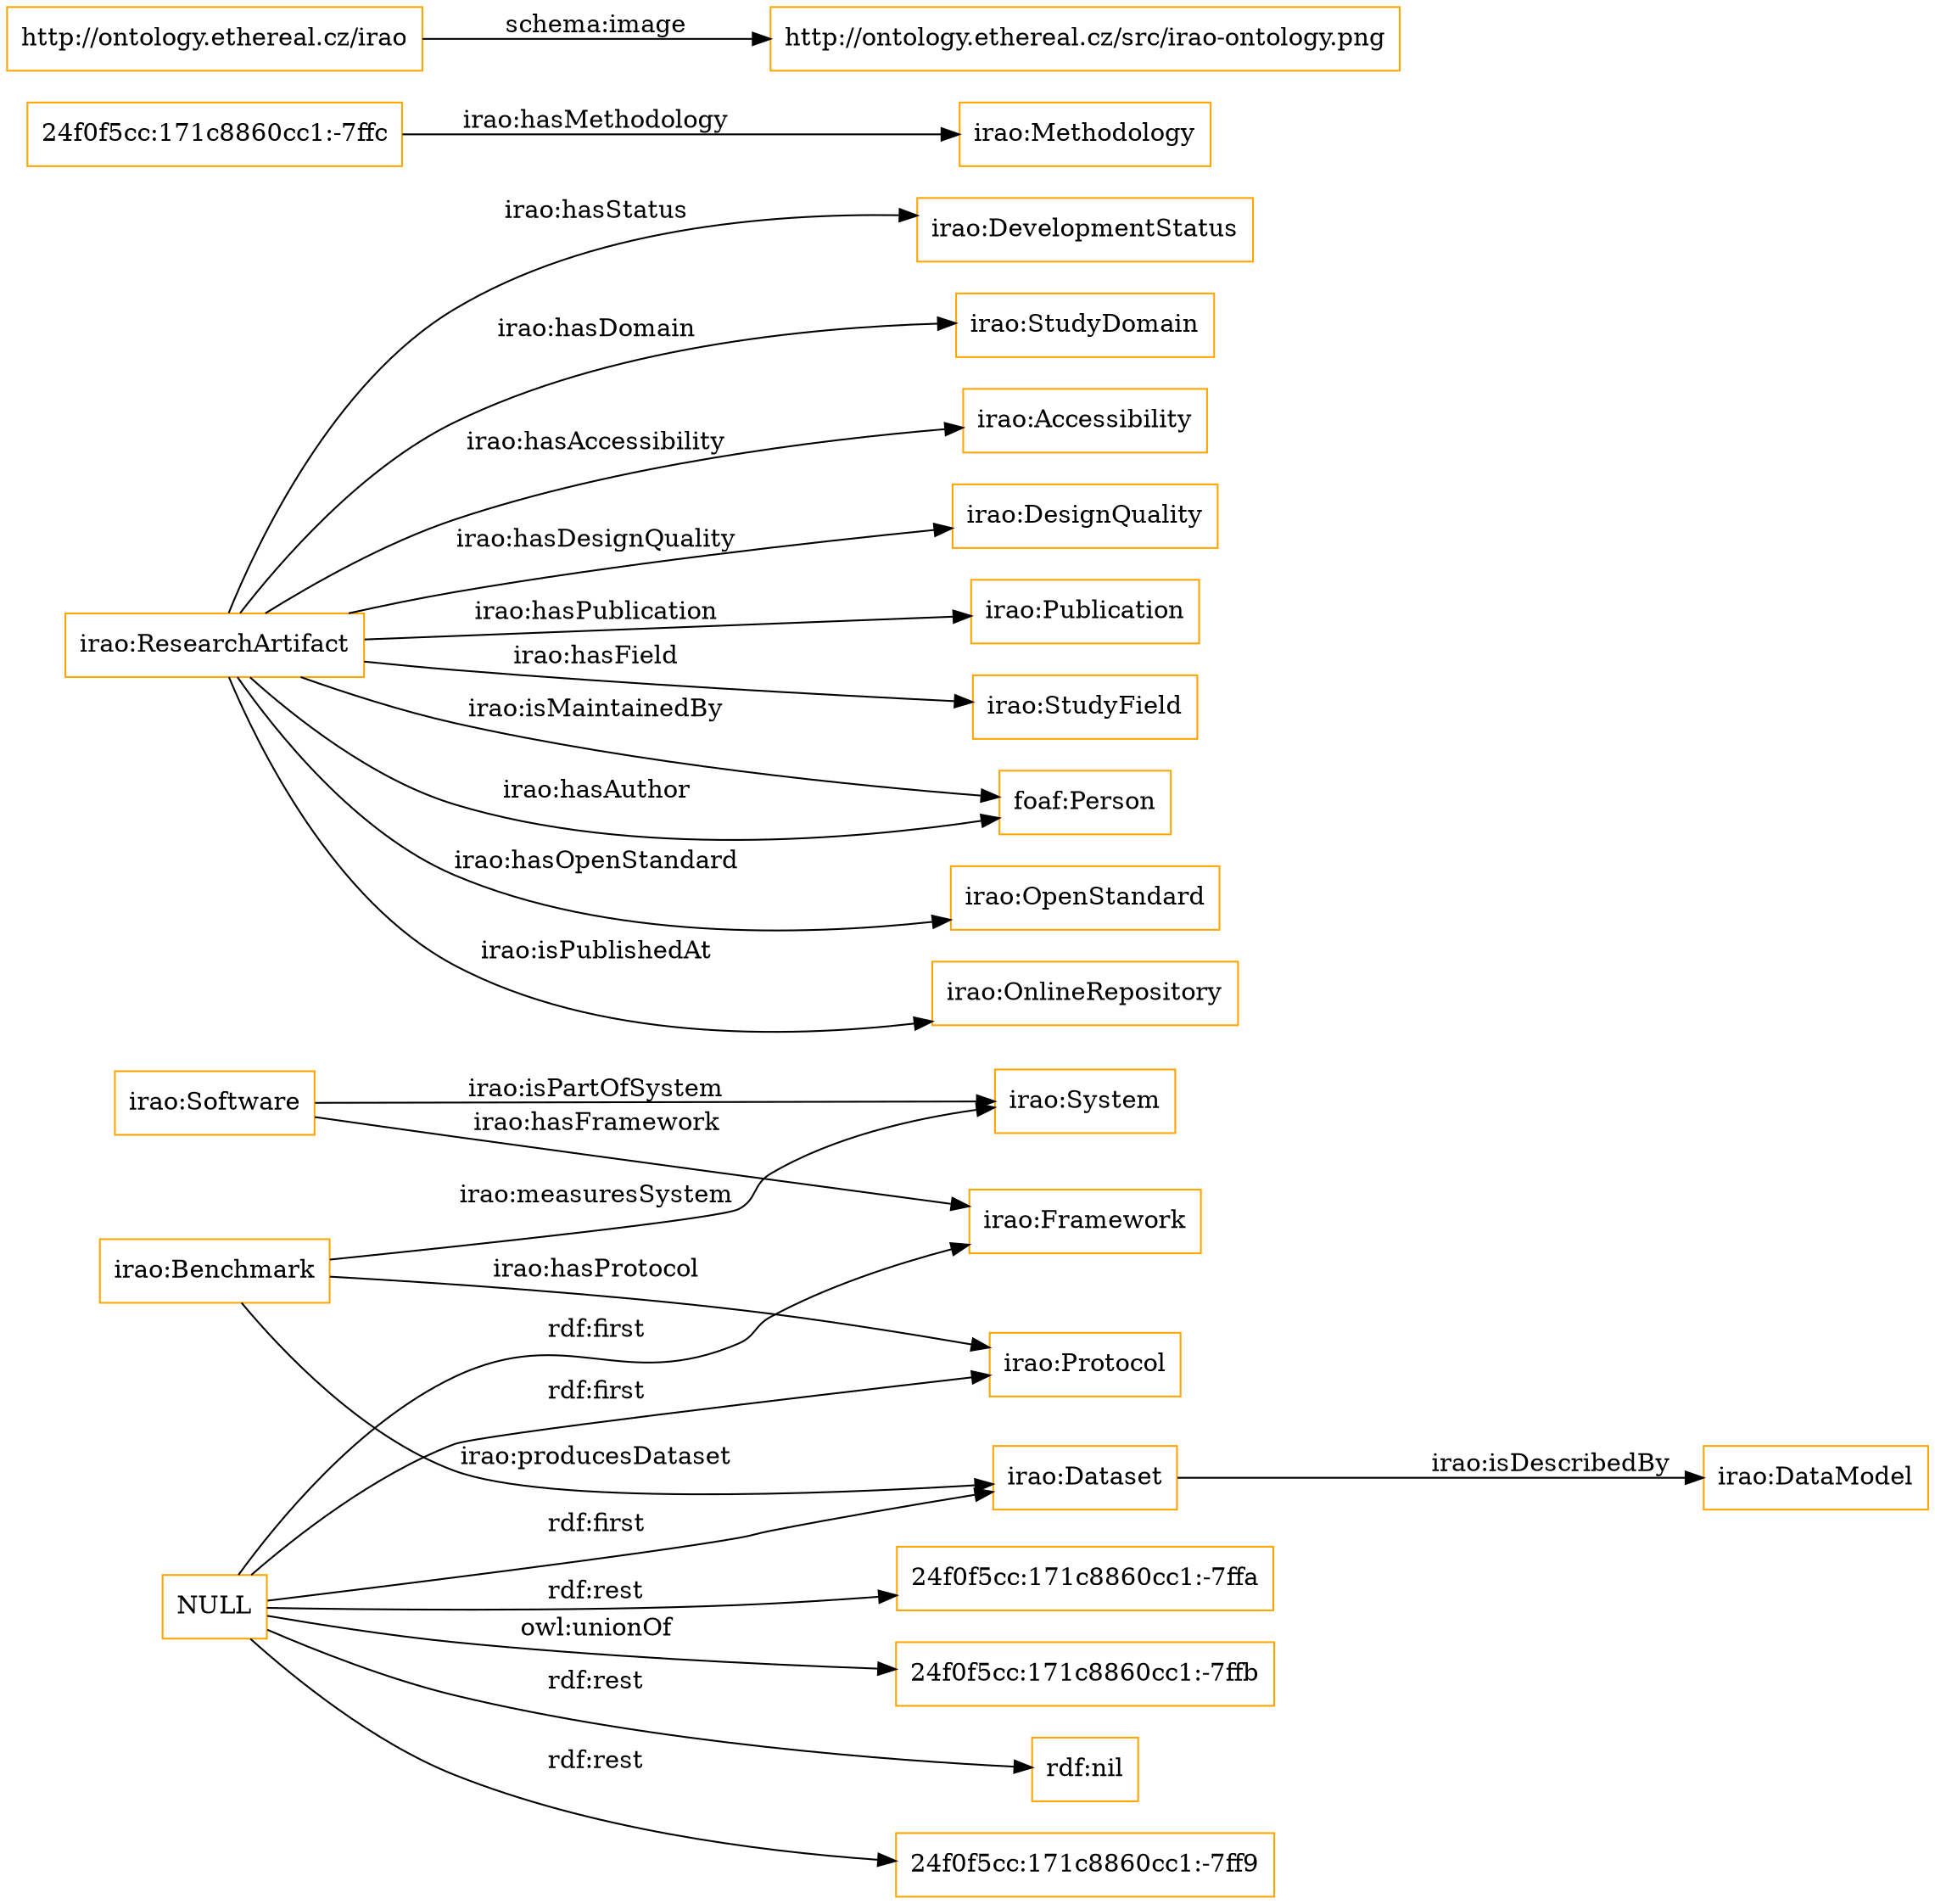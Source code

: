 digraph ar2dtool_diagram { 
rankdir=LR;
size="1501"
node [shape = rectangle, color="orange"]; "irao:Protocol" "irao:DevelopmentStatus" "irao:Software" "irao:Methodology" "irao:Framework" "irao:StudyDomain" "irao:Accessibility" "irao:ResearchArtifact" "irao:Benchmark" "irao:DesignQuality" "irao:DataModel" "irao:Dataset" "irao:Publication" "irao:StudyField" "foaf:Person" "irao:System" "irao:OpenStandard" "24f0f5cc:171c8860cc1:-7ffc" "irao:OnlineRepository" ; /*classes style*/
	"NULL" -> "24f0f5cc:171c8860cc1:-7ffb" [ label = "owl:unionOf" ];
	"NULL" -> "rdf:nil" [ label = "rdf:rest" ];
	"NULL" -> "irao:Protocol" [ label = "rdf:first" ];
	"NULL" -> "24f0f5cc:171c8860cc1:-7ff9" [ label = "rdf:rest" ];
	"NULL" -> "irao:Framework" [ label = "rdf:first" ];
	"NULL" -> "24f0f5cc:171c8860cc1:-7ffa" [ label = "rdf:rest" ];
	"NULL" -> "irao:Dataset" [ label = "rdf:first" ];
	"http://ontology.ethereal.cz/irao" -> "http://ontology.ethereal.cz/src/irao-ontology.png" [ label = "schema:image" ];
	"irao:ResearchArtifact" -> "irao:OnlineRepository" [ label = "irao:isPublishedAt" ];
	"irao:ResearchArtifact" -> "irao:DesignQuality" [ label = "irao:hasDesignQuality" ];
	"irao:ResearchArtifact" -> "irao:StudyDomain" [ label = "irao:hasDomain" ];
	"24f0f5cc:171c8860cc1:-7ffc" -> "irao:Methodology" [ label = "irao:hasMethodology" ];
	"irao:Dataset" -> "irao:DataModel" [ label = "irao:isDescribedBy" ];
	"irao:Benchmark" -> "irao:System" [ label = "irao:measuresSystem" ];
	"irao:ResearchArtifact" -> "irao:StudyField" [ label = "irao:hasField" ];
	"irao:ResearchArtifact" -> "irao:Publication" [ label = "irao:hasPublication" ];
	"irao:ResearchArtifact" -> "irao:DevelopmentStatus" [ label = "irao:hasStatus" ];
	"irao:Benchmark" -> "irao:Protocol" [ label = "irao:hasProtocol" ];
	"irao:ResearchArtifact" -> "foaf:Person" [ label = "irao:isMaintainedBy" ];
	"irao:ResearchArtifact" -> "foaf:Person" [ label = "irao:hasAuthor" ];
	"irao:Software" -> "irao:Framework" [ label = "irao:hasFramework" ];
	"irao:Benchmark" -> "irao:Dataset" [ label = "irao:producesDataset" ];
	"irao:ResearchArtifact" -> "irao:Accessibility" [ label = "irao:hasAccessibility" ];
	"irao:ResearchArtifact" -> "irao:OpenStandard" [ label = "irao:hasOpenStandard" ];
	"irao:Software" -> "irao:System" [ label = "irao:isPartOfSystem" ];

}
